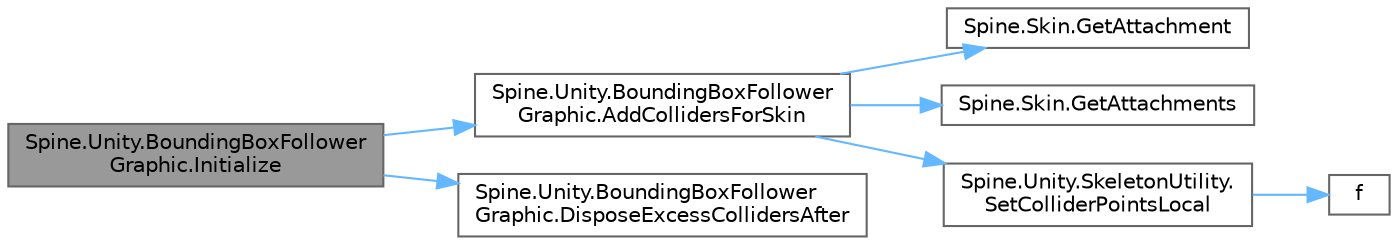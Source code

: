 digraph "Spine.Unity.BoundingBoxFollowerGraphic.Initialize"
{
 // LATEX_PDF_SIZE
  bgcolor="transparent";
  edge [fontname=Helvetica,fontsize=10,labelfontname=Helvetica,labelfontsize=10];
  node [fontname=Helvetica,fontsize=10,shape=box,height=0.2,width=0.4];
  rankdir="LR";
  Node1 [id="Node000001",label="Spine.Unity.BoundingBoxFollower\lGraphic.Initialize",height=0.2,width=0.4,color="gray40", fillcolor="grey60", style="filled", fontcolor="black",tooltip="Initialize and instantiate the BoundingBoxFollowerGraphic colliders. This is method checks if the Bou..."];
  Node1 -> Node2 [id="edge1_Node000001_Node000002",color="steelblue1",style="solid",tooltip=" "];
  Node2 [id="Node000002",label="Spine.Unity.BoundingBoxFollower\lGraphic.AddCollidersForSkin",height=0.2,width=0.4,color="grey40", fillcolor="white", style="filled",URL="$class_spine_1_1_unity_1_1_bounding_box_follower_graphic.html#ae3ddc95ccf22603083fe887ce04aa391",tooltip=" "];
  Node2 -> Node3 [id="edge2_Node000002_Node000003",color="steelblue1",style="solid",tooltip=" "];
  Node3 [id="Node000003",label="Spine.Skin.GetAttachment",height=0.2,width=0.4,color="grey40", fillcolor="white", style="filled",URL="$class_spine_1_1_skin.html#a8e1b079b629865148f809487fbda7938",tooltip="Returns the attachment for the specified slot index and name, or null."];
  Node2 -> Node4 [id="edge3_Node000002_Node000004",color="steelblue1",style="solid",tooltip=" "];
  Node4 [id="Node000004",label="Spine.Skin.GetAttachments",height=0.2,width=0.4,color="grey40", fillcolor="white", style="filled",URL="$class_spine_1_1_skin.html#afbb1d7eef16fad1f1fd6957d28f25a16",tooltip="Returns all attachments in this skin for the specified slot index."];
  Node2 -> Node5 [id="edge4_Node000002_Node000005",color="steelblue1",style="solid",tooltip=" "];
  Node5 [id="Node000005",label="Spine.Unity.SkeletonUtility.\lSetColliderPointsLocal",height=0.2,width=0.4,color="grey40", fillcolor="white", style="filled",URL="$class_spine_1_1_unity_1_1_skeleton_utility.html#aed3071c4cbab5c60faa3b67c0a7de9a6",tooltip=" "];
  Node5 -> Node6 [id="edge5_Node000005_Node000006",color="steelblue1",style="solid",tooltip=" "];
  Node6 [id="Node000006",label="f",height=0.2,width=0.4,color="grey40", fillcolor="white", style="filled",URL="$cxx11__tensor__map_8cpp.html#a7f507fea02198f6cb81c86640c7b1a4e",tooltip=" "];
  Node1 -> Node7 [id="edge6_Node000001_Node000007",color="steelblue1",style="solid",tooltip=" "];
  Node7 [id="Node000007",label="Spine.Unity.BoundingBoxFollower\lGraphic.DisposeExcessCollidersAfter",height=0.2,width=0.4,color="grey40", fillcolor="white", style="filled",URL="$class_spine_1_1_unity_1_1_bounding_box_follower_graphic.html#ad75147015a7ca5e2c6cbdce8bcecd706",tooltip=" "];
}
